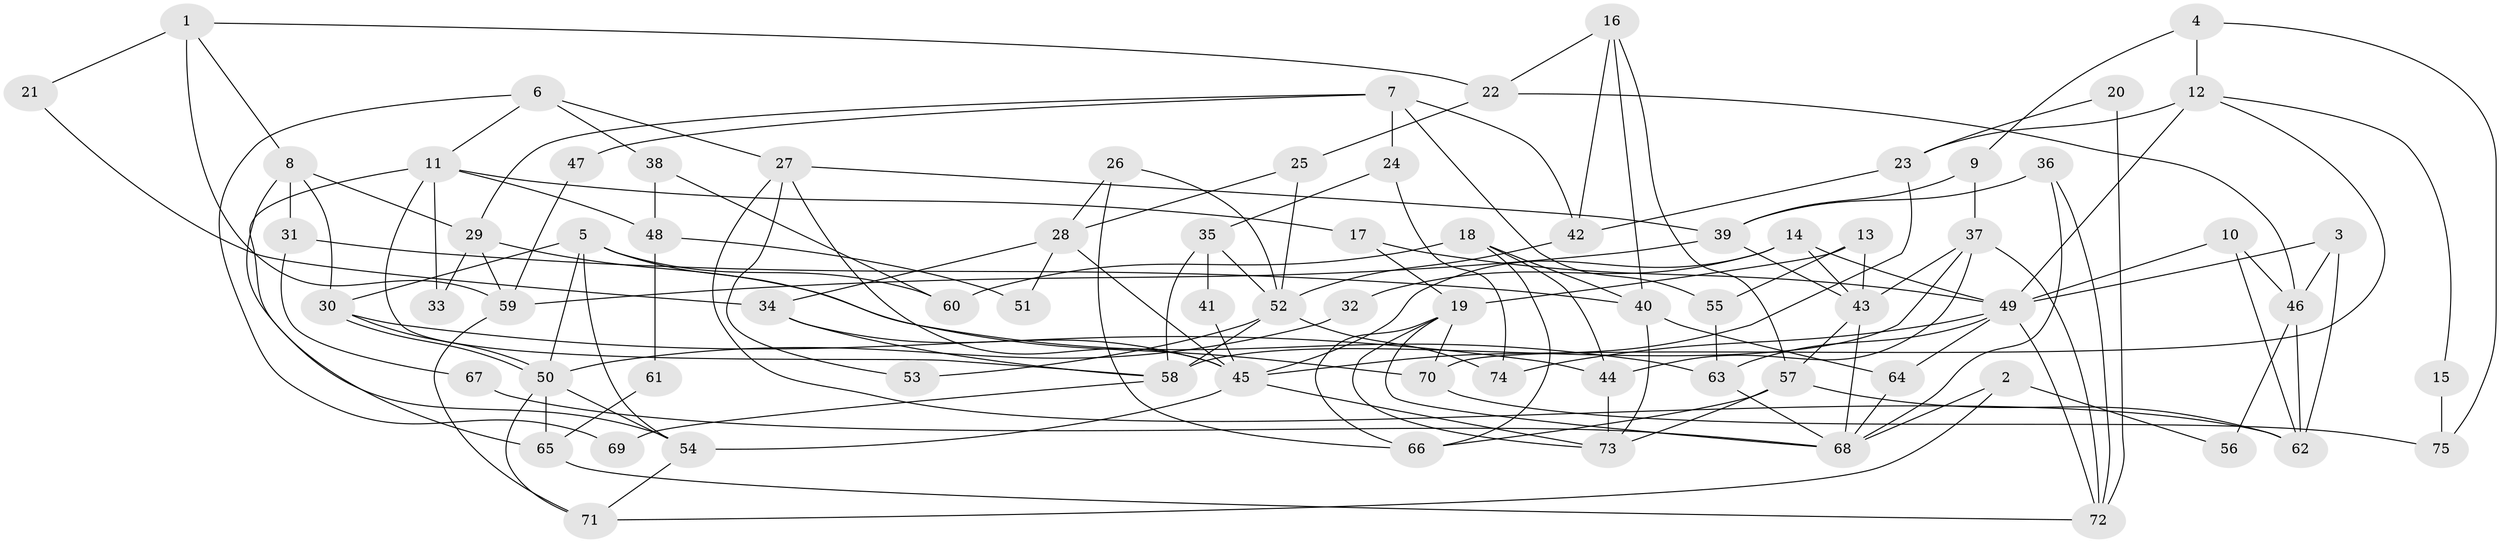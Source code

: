 // coarse degree distribution, {7: 0.11363636363636363, 3: 0.11363636363636363, 2: 0.13636363636363635, 4: 0.25, 6: 0.1590909090909091, 8: 0.045454545454545456, 5: 0.11363636363636363, 10: 0.045454545454545456, 9: 0.022727272727272728}
// Generated by graph-tools (version 1.1) at 2025/41/03/06/25 10:41:56]
// undirected, 75 vertices, 150 edges
graph export_dot {
graph [start="1"]
  node [color=gray90,style=filled];
  1;
  2;
  3;
  4;
  5;
  6;
  7;
  8;
  9;
  10;
  11;
  12;
  13;
  14;
  15;
  16;
  17;
  18;
  19;
  20;
  21;
  22;
  23;
  24;
  25;
  26;
  27;
  28;
  29;
  30;
  31;
  32;
  33;
  34;
  35;
  36;
  37;
  38;
  39;
  40;
  41;
  42;
  43;
  44;
  45;
  46;
  47;
  48;
  49;
  50;
  51;
  52;
  53;
  54;
  55;
  56;
  57;
  58;
  59;
  60;
  61;
  62;
  63;
  64;
  65;
  66;
  67;
  68;
  69;
  70;
  71;
  72;
  73;
  74;
  75;
  1 -- 8;
  1 -- 59;
  1 -- 21;
  1 -- 22;
  2 -- 71;
  2 -- 68;
  2 -- 56;
  3 -- 62;
  3 -- 49;
  3 -- 46;
  4 -- 12;
  4 -- 9;
  4 -- 75;
  5 -- 30;
  5 -- 54;
  5 -- 50;
  5 -- 60;
  5 -- 70;
  6 -- 27;
  6 -- 11;
  6 -- 38;
  6 -- 69;
  7 -- 29;
  7 -- 55;
  7 -- 24;
  7 -- 42;
  7 -- 47;
  8 -- 29;
  8 -- 30;
  8 -- 31;
  8 -- 54;
  9 -- 39;
  9 -- 37;
  10 -- 46;
  10 -- 49;
  10 -- 62;
  11 -- 17;
  11 -- 58;
  11 -- 33;
  11 -- 48;
  11 -- 65;
  12 -- 70;
  12 -- 23;
  12 -- 15;
  12 -- 49;
  13 -- 19;
  13 -- 43;
  13 -- 55;
  14 -- 43;
  14 -- 45;
  14 -- 32;
  14 -- 49;
  15 -- 75;
  16 -- 40;
  16 -- 22;
  16 -- 42;
  16 -- 57;
  17 -- 49;
  17 -- 19;
  18 -- 44;
  18 -- 66;
  18 -- 40;
  18 -- 60;
  19 -- 68;
  19 -- 73;
  19 -- 66;
  19 -- 70;
  20 -- 23;
  20 -- 72;
  21 -- 34;
  22 -- 25;
  22 -- 46;
  23 -- 42;
  23 -- 45;
  24 -- 35;
  24 -- 74;
  25 -- 52;
  25 -- 28;
  26 -- 52;
  26 -- 66;
  26 -- 28;
  27 -- 45;
  27 -- 62;
  27 -- 39;
  27 -- 53;
  28 -- 45;
  28 -- 34;
  28 -- 51;
  29 -- 59;
  29 -- 63;
  29 -- 33;
  30 -- 44;
  30 -- 50;
  30 -- 50;
  31 -- 40;
  31 -- 67;
  32 -- 50;
  34 -- 58;
  34 -- 45;
  35 -- 58;
  35 -- 52;
  35 -- 41;
  36 -- 72;
  36 -- 39;
  36 -- 68;
  37 -- 72;
  37 -- 43;
  37 -- 44;
  37 -- 58;
  38 -- 60;
  38 -- 48;
  39 -- 43;
  39 -- 59;
  40 -- 73;
  40 -- 64;
  41 -- 45;
  42 -- 52;
  43 -- 68;
  43 -- 57;
  44 -- 73;
  45 -- 54;
  45 -- 73;
  46 -- 56;
  46 -- 62;
  47 -- 59;
  48 -- 51;
  48 -- 61;
  49 -- 63;
  49 -- 64;
  49 -- 72;
  49 -- 74;
  50 -- 54;
  50 -- 65;
  50 -- 71;
  52 -- 74;
  52 -- 53;
  52 -- 58;
  54 -- 71;
  55 -- 63;
  57 -- 62;
  57 -- 66;
  57 -- 73;
  58 -- 69;
  59 -- 71;
  61 -- 65;
  63 -- 68;
  64 -- 68;
  65 -- 72;
  67 -- 68;
  70 -- 75;
}
